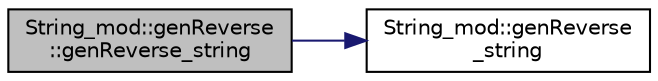 digraph "String_mod::genReverse::genReverse_string"
{
 // LATEX_PDF_SIZE
  edge [fontname="Helvetica",fontsize="10",labelfontname="Helvetica",labelfontsize="10"];
  node [fontname="Helvetica",fontsize="10",shape=record];
  rankdir="LR";
  Node1 [label="String_mod::genReverse\l::genReverse_string",height=0.2,width=0.4,color="black", fillcolor="grey75", style="filled", fontcolor="black",tooltip="Generate the reverse of the input array of strings of type String_type."];
  Node1 -> Node2 [color="midnightblue",fontsize="10",style="solid",fontname="Helvetica"];
  Node2 [label="String_mod::genReverse\l_string",height=0.2,width=0.4,color="black", fillcolor="white", style="filled",URL="$namespaceString__mod.html#a80f4b950db1a10bd851c333774b6793f",tooltip="Generate the reverse of the input array of strings of type String_type."];
}
